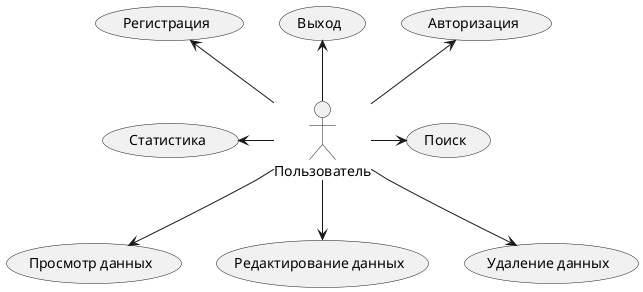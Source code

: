 @startuml

Пользователь -up-> (Авторизация)
Пользователь -up-> (Выход)
Пользователь -up-> (Регистрация)

Пользователь -left-> (Статистика)
Пользователь -right-> (Поиск)


Пользователь --> (Просмотр данных)
Пользователь --> (Редактирование данных)
Пользователь --> (Удаление данных)
@enduml